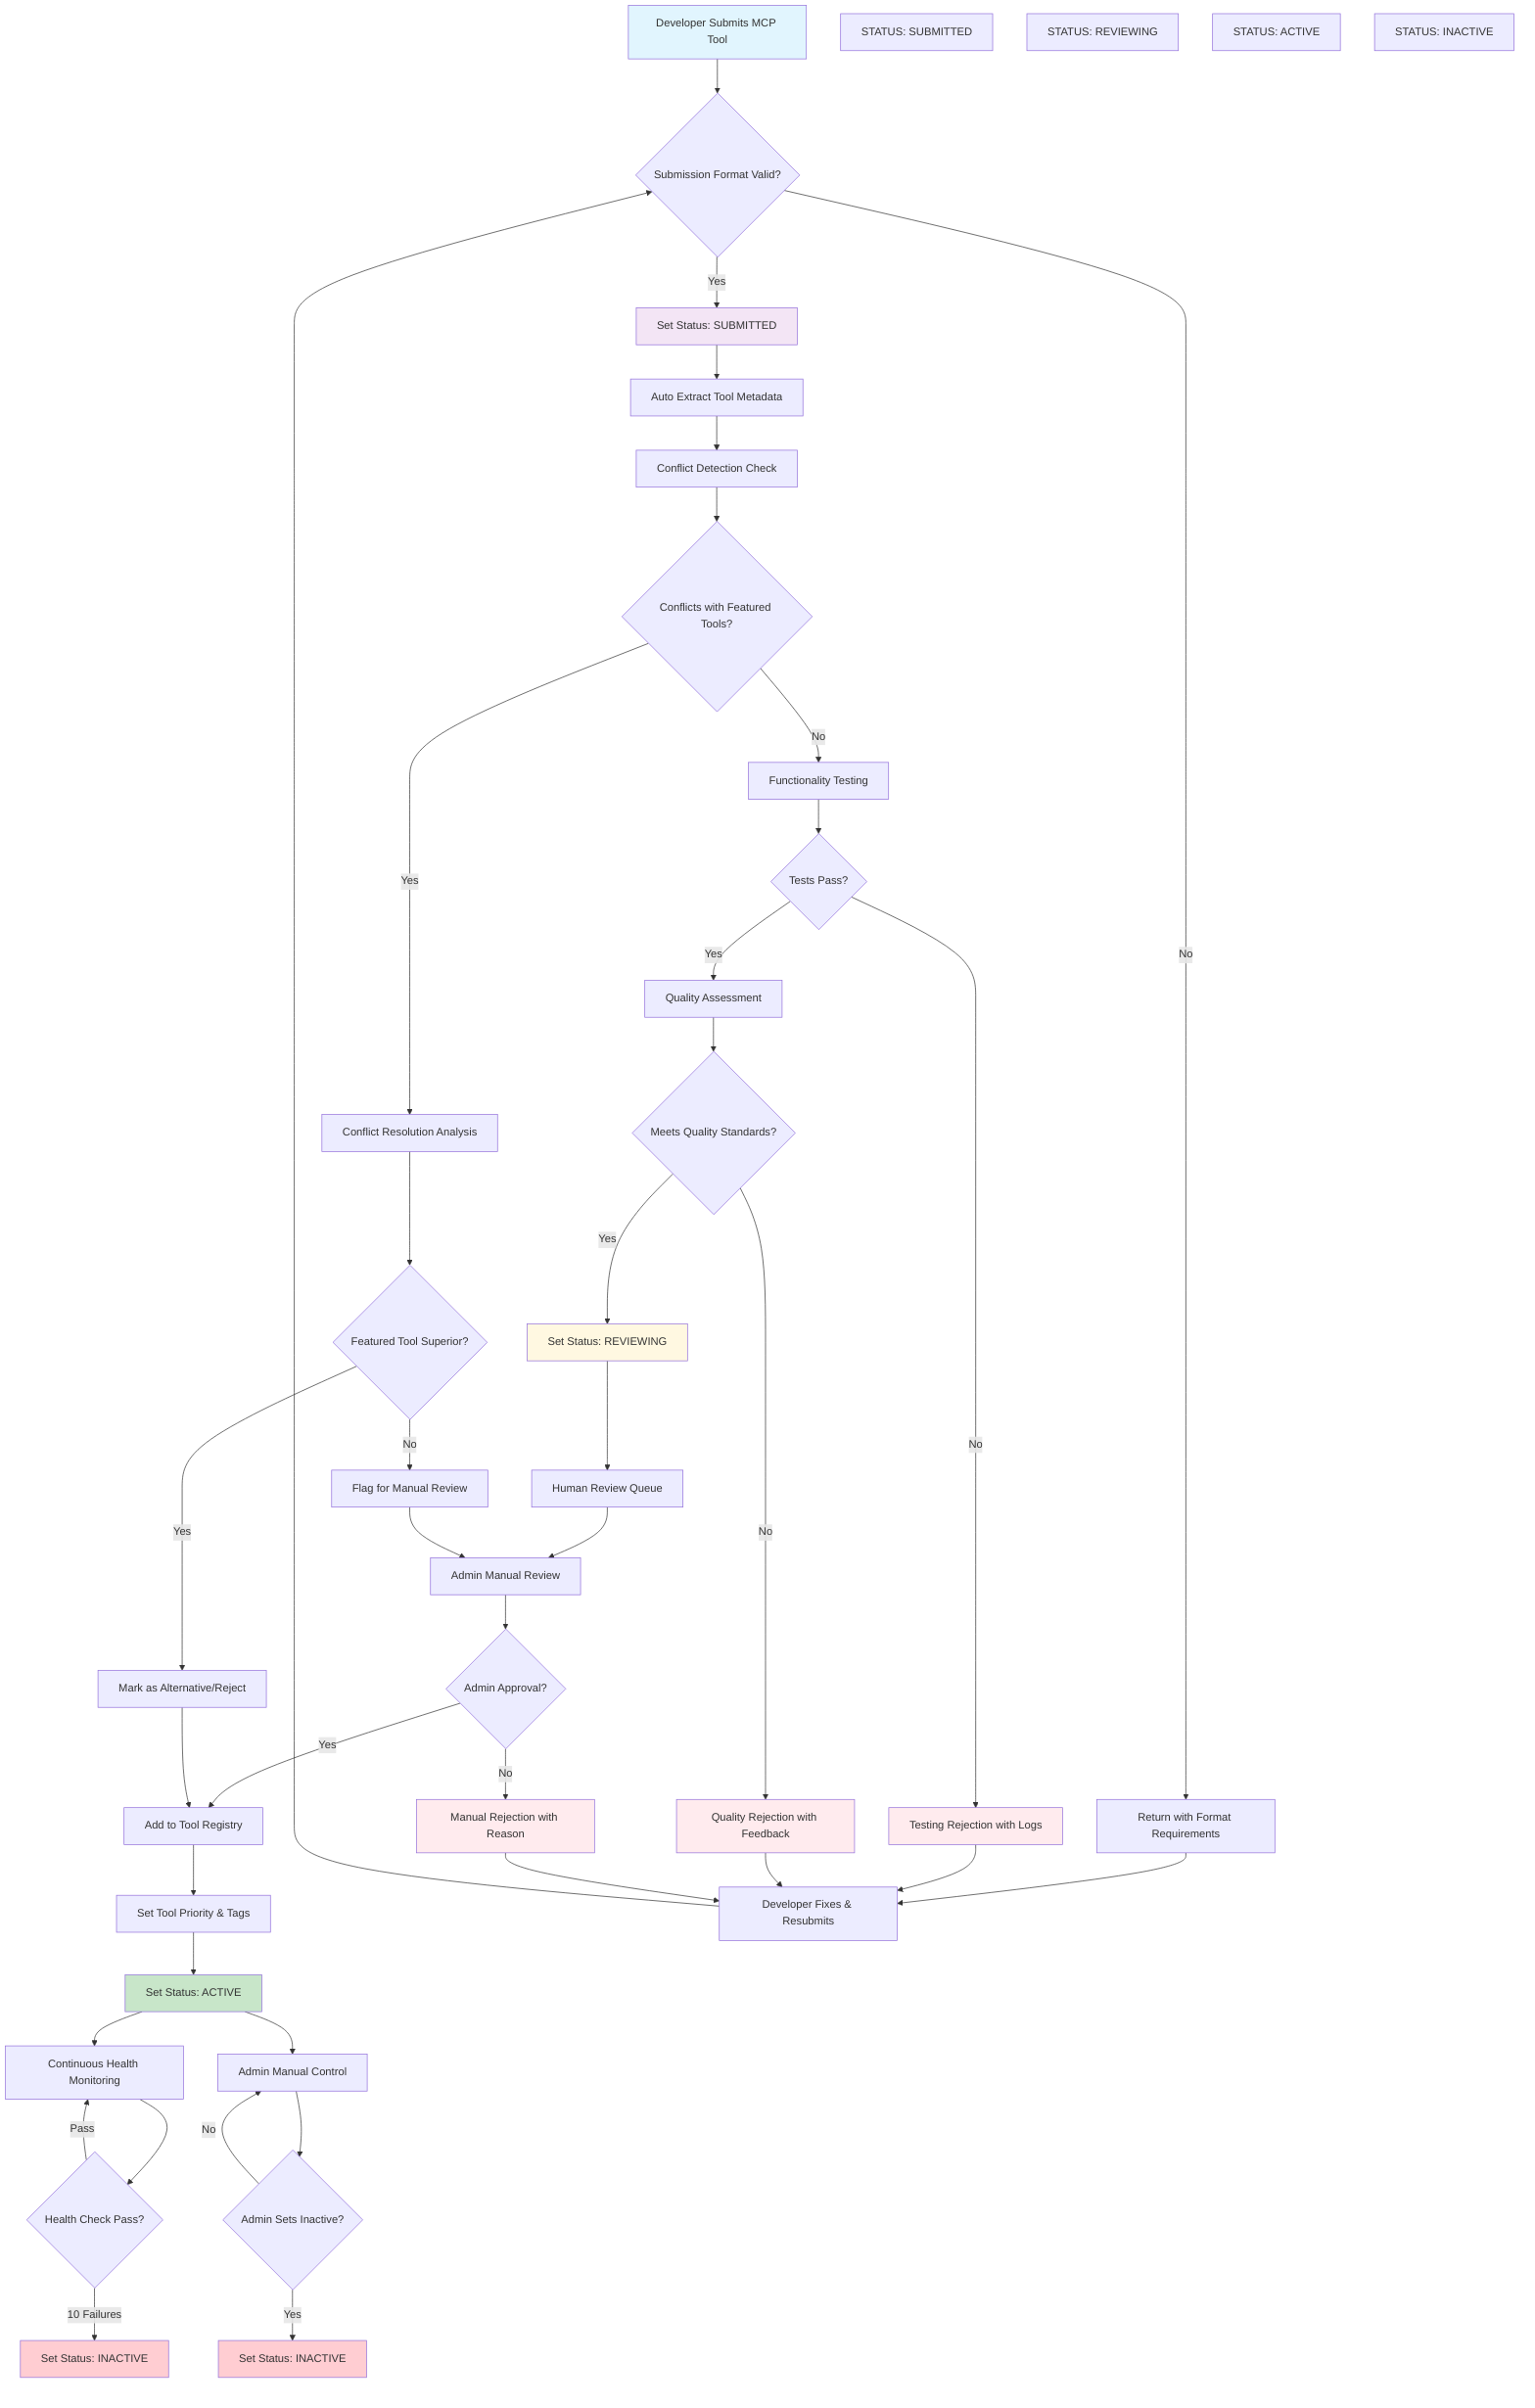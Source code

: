 flowchart TD
    A[Developer Submits MCP Tool] --> B{Submission Format Valid?}
    B -->|No| C[Return with Format Requirements]
    B -->|Yes| D[Set Status: SUBMITTED]
    
    D --> E[Auto Extract Tool Metadata]
    E --> F[Conflict Detection Check]
    F --> G{Conflicts with Featured Tools?}
    
    G -->|Yes| H[Conflict Resolution Analysis]
    H --> I{Featured Tool Superior?}
    I -->|Yes| J[Mark as Alternative/Reject]
    I -->|No| K[Flag for Manual Review]
    
    G -->|No| O[Functionality Testing]
    
    O --> P{Tests Pass?}
    P -->|No| Q[Testing Rejection with Logs]
    P -->|Yes| R[Quality Assessment]
    
    R --> S{Meets Quality Standards?}
    S -->|No| T[Quality Rejection with Feedback]
    S -->|Yes| U[Set Status: REVIEWING]
    
    U --> V[Human Review Queue]
    V --> W[Admin Manual Review]
    W --> X{Admin Approval?}
    X -->|No| Y[Manual Rejection with Reason]
    X -->|Yes| Z[Add to Tool Registry]
    
    J --> Z
    Z --> BB[Set Tool Priority & Tags]
    BB --> CC[Set Status: ACTIVE]
    
    %% Health Check Monitoring
    CC --> EE[Continuous Health Monitoring]
    EE --> FF{Health Check Pass?}
    FF -->|Pass| EE
    FF -->|10 Failures| GG[Set Status: INACTIVE]
    
    %% Admin Manual Inactive
    CC --> HH[Admin Manual Control]
    HH --> II{Admin Sets Inactive?}
    II -->|Yes| JJ[Set Status: INACTIVE]
    II -->|No| HH
    
    %% Status flows
   
    K --> W
    C --> MM[Developer Fixes & Resubmits]
    Q --> MM
    T --> MM
    Y --> MM
    MM --> B
    
    %% Status boxes
    NN[STATUS: SUBMITTED]
    OO[STATUS: REVIEWING]    
    QQ[STATUS: ACTIVE]
    RR[STATUS: INACTIVE]
    
    style A fill:#e1f5fe
  
    style Q fill:#ffebee
    style T fill:#ffebee
    style Y fill:#ffebee
    style D fill:#f3e5f5
    style U fill:#fff8e1
    
    style CC fill:#c8e6c9
    style GG fill:#ffcdd2
    style JJ fill:#ffcdd2
